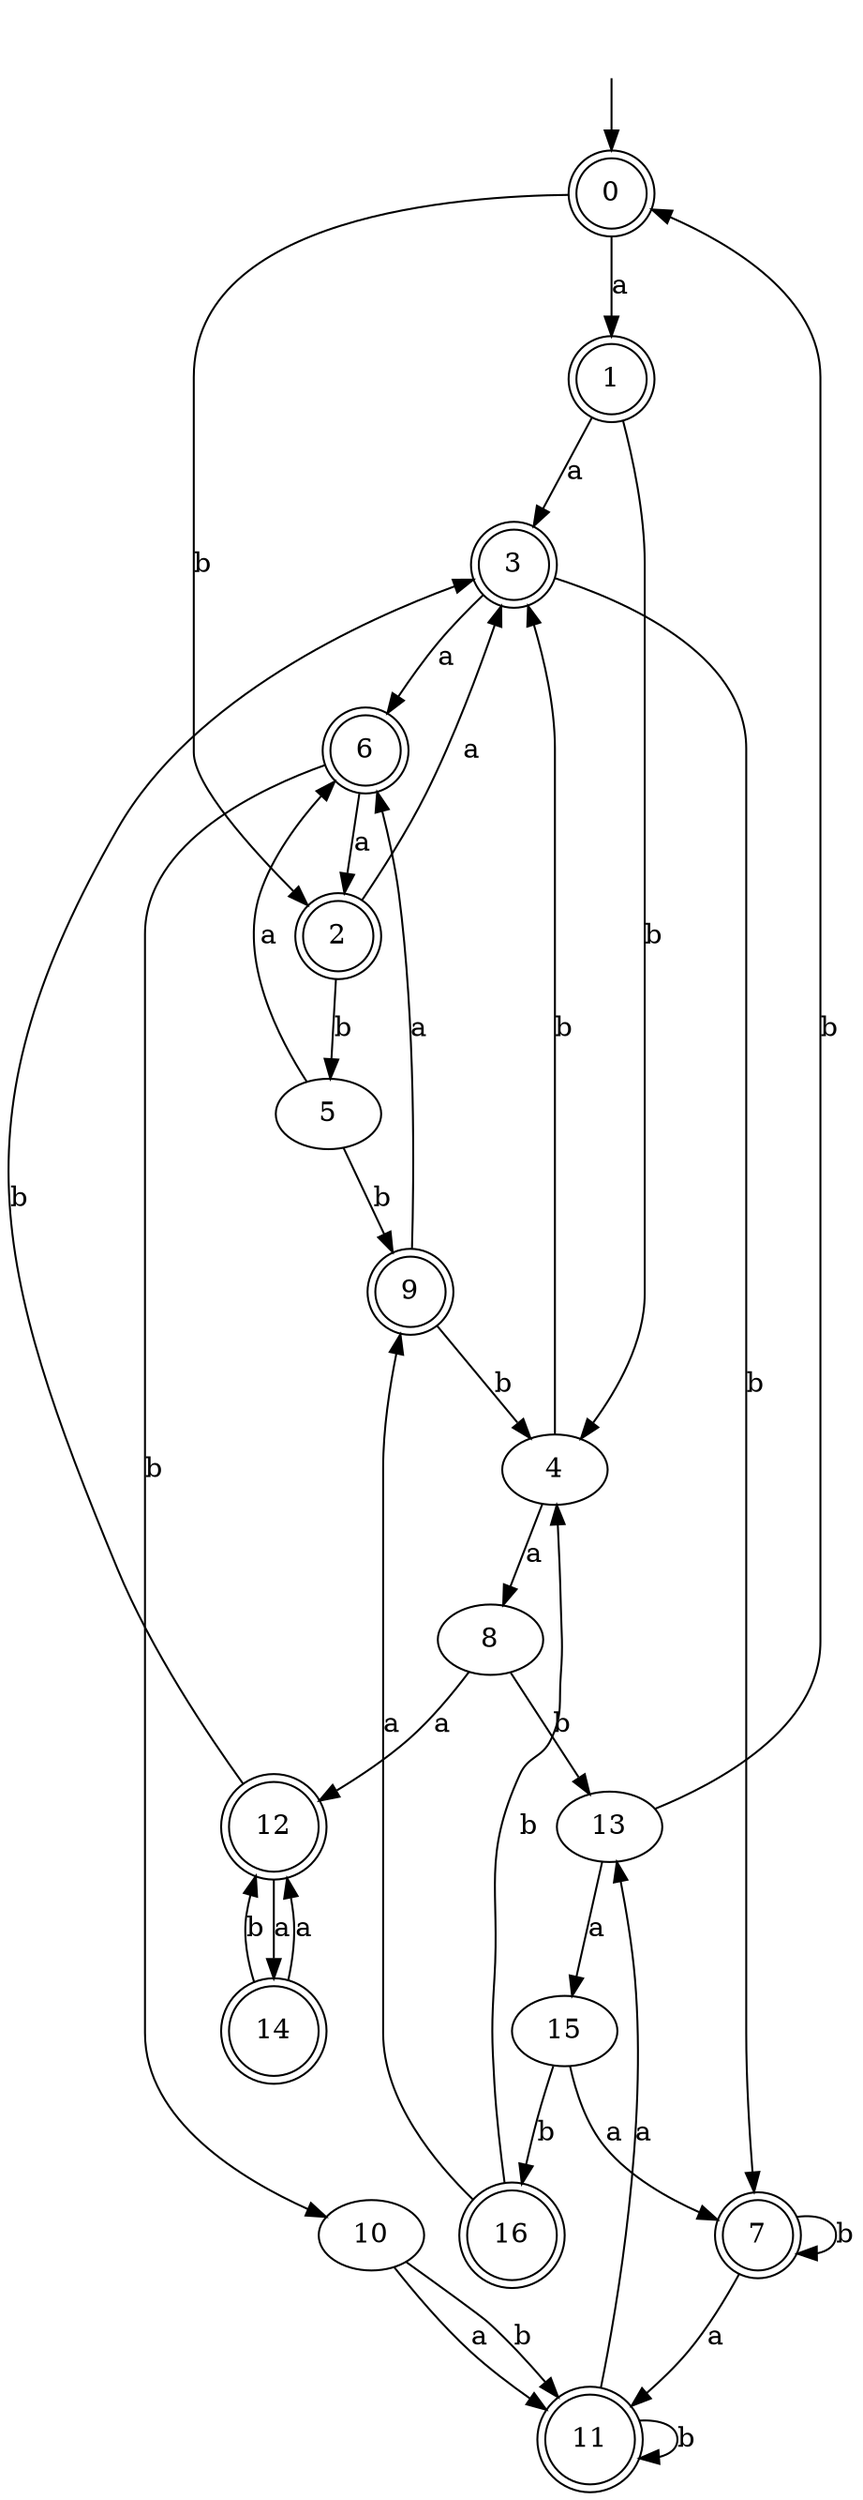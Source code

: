 digraph RandomDFA {
  __start0 [label="", shape=none];
  __start0 -> 0 [label=""];
  0 [shape=circle] [shape=doublecircle]
  0 -> 1 [label="a"]
  0 -> 2 [label="b"]
  1 [shape=doublecircle]
  1 -> 3 [label="a"]
  1 -> 4 [label="b"]
  2 [shape=doublecircle]
  2 -> 3 [label="a"]
  2 -> 5 [label="b"]
  3 [shape=doublecircle]
  3 -> 6 [label="a"]
  3 -> 7 [label="b"]
  4
  4 -> 8 [label="a"]
  4 -> 3 [label="b"]
  5
  5 -> 6 [label="a"]
  5 -> 9 [label="b"]
  6 [shape=doublecircle]
  6 -> 2 [label="a"]
  6 -> 10 [label="b"]
  7 [shape=doublecircle]
  7 -> 11 [label="a"]
  7 -> 7 [label="b"]
  8
  8 -> 12 [label="a"]
  8 -> 13 [label="b"]
  9 [shape=doublecircle]
  9 -> 6 [label="a"]
  9 -> 4 [label="b"]
  10
  10 -> 11 [label="a"]
  10 -> 11 [label="b"]
  11 [shape=doublecircle]
  11 -> 13 [label="a"]
  11 -> 11 [label="b"]
  12 [shape=doublecircle]
  12 -> 14 [label="a"]
  12 -> 3 [label="b"]
  13
  13 -> 15 [label="a"]
  13 -> 0 [label="b"]
  14 [shape=doublecircle]
  14 -> 12 [label="a"]
  14 -> 12 [label="b"]
  15
  15 -> 7 [label="a"]
  15 -> 16 [label="b"]
  16 [shape=doublecircle]
  16 -> 9 [label="a"]
  16 -> 4 [label="b"]
}
